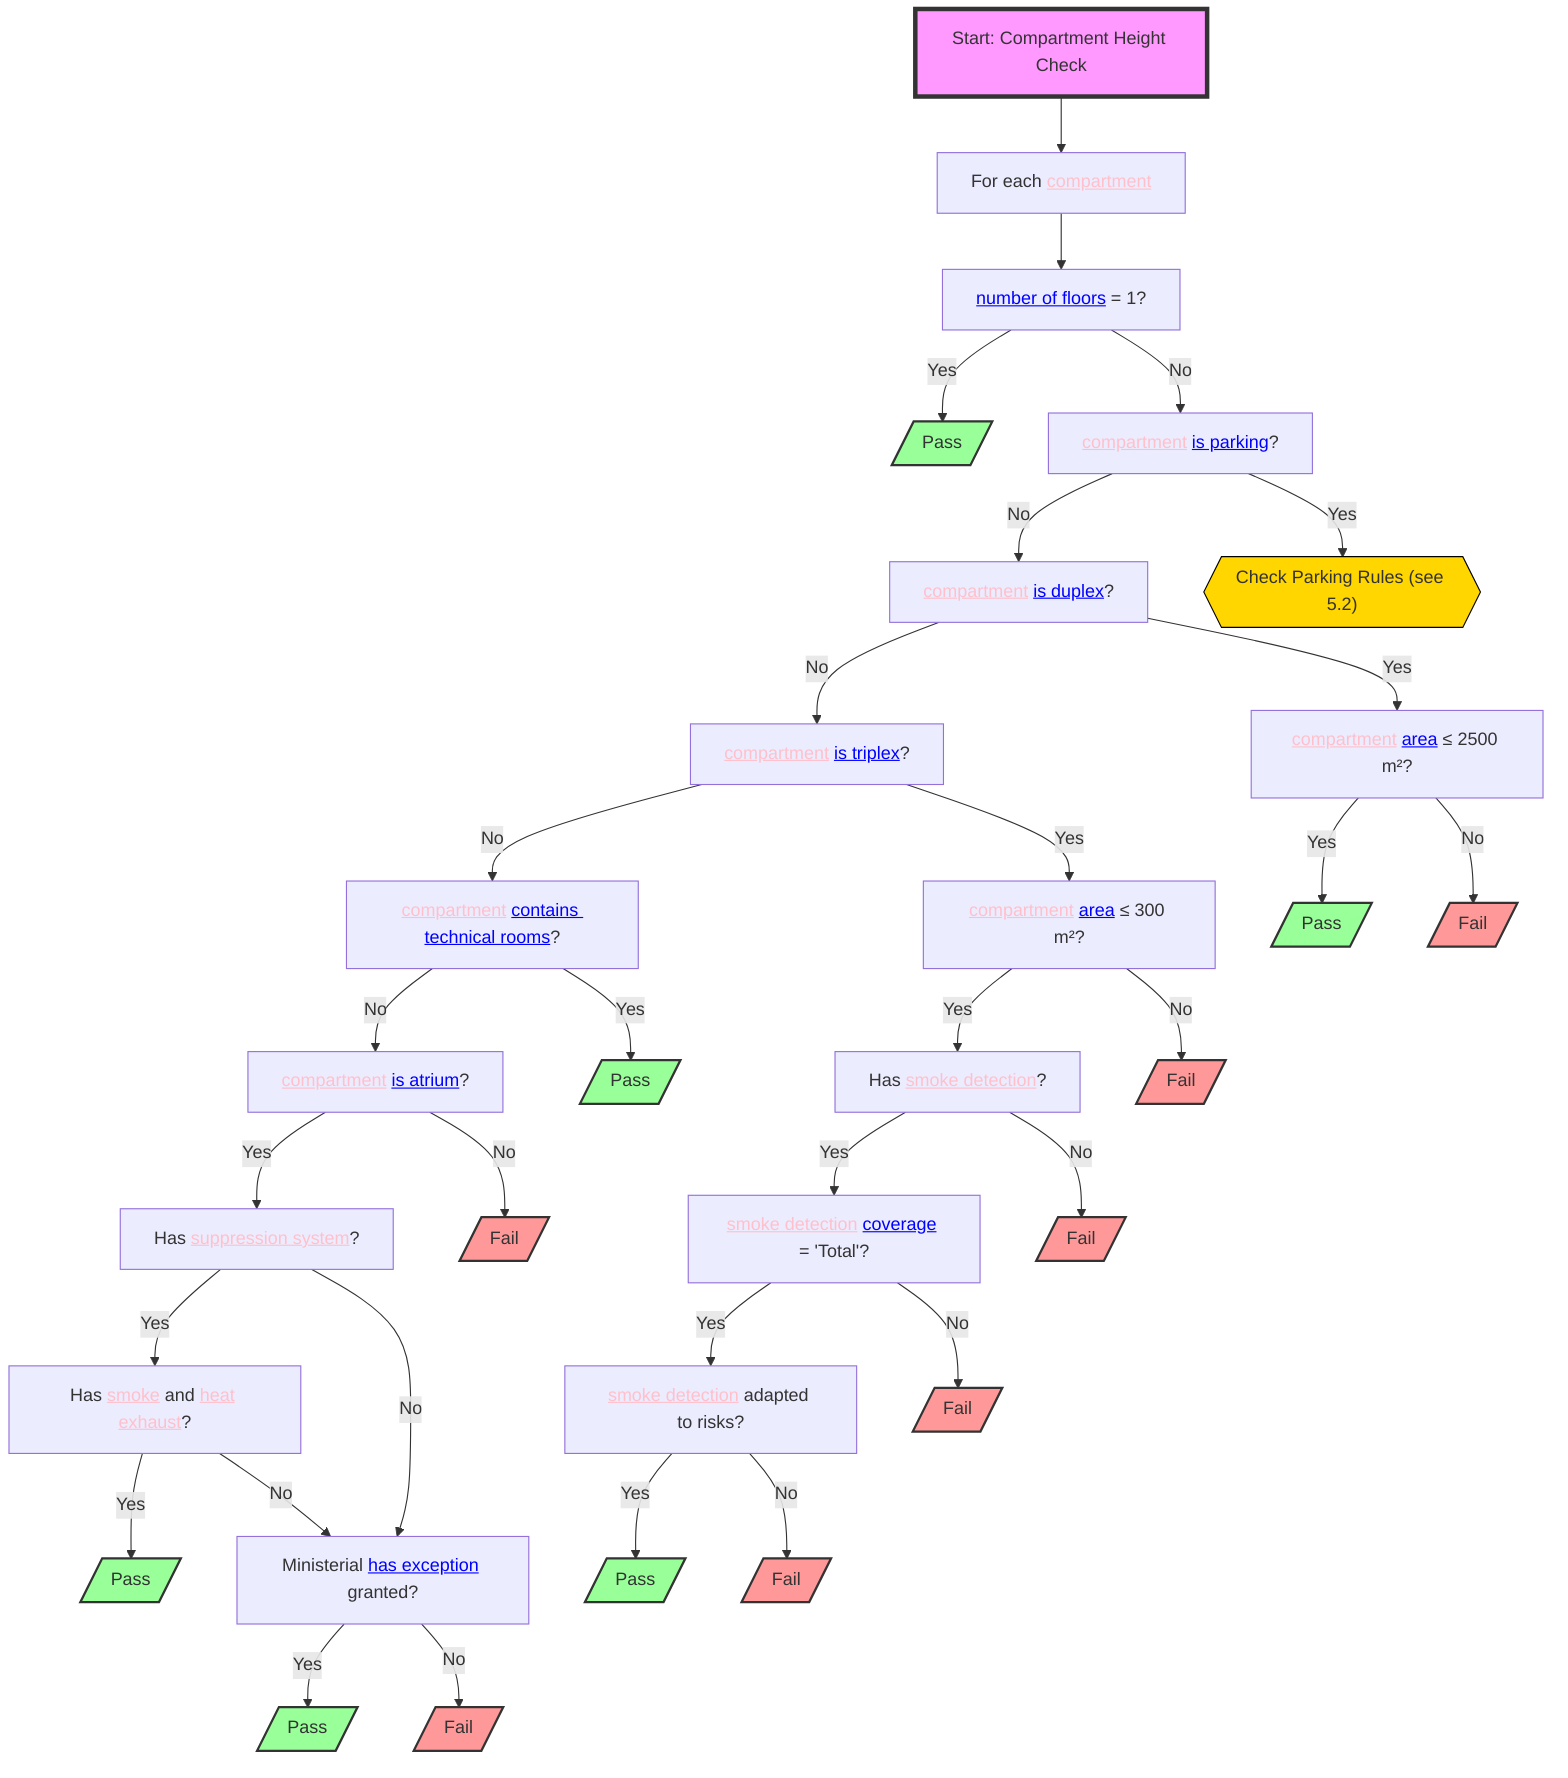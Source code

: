 flowchart TD
    S1["Start: Compartment Height Check"] --> A["For each <a href='https://ontology.firebim.be/ontology/fbo#Compartment' style='color:pink;'>compartment</a>"]
    A --> B["<a href='https://ontology.firebim.be/ontology/fbo#NumberOfFloors' style='color:blue;'>number of floors</a> = 1?"]
    B -- Yes --> C[/"Pass"/]
    B -- No --> E["<a href='https://ontology.firebim.be/ontology/fbo#Compartment' style='color:pink;'>compartment</a> <a href='https://ontology.firebim.be/ontology/fbo#IsParking' style='color:blue;'>is parking</a>?"]
    E -- No --> F["<a href='https://ontology.firebim.be/ontology/fbo#Compartment' style='color:pink;'>compartment</a> <a href='https://ontology.firebim.be/ontology/fbo#IsDuplex' style='color:blue;'>is duplex</a>?"]
    F -- No --> G["<a href='https://ontology.firebim.be/ontology/fbo#Compartment' style='color:pink;'>compartment</a> <a href='https://ontology.firebim.be/ontology/fbo#IsTriplex' style='color:blue;'>is triplex</a>?"]
    G -- No --> H["<a href='https://ontology.firebim.be/ontology/fbo#Compartment' style='color:pink;'>compartment</a> <a href='https://ontology.firebim.be/ontology/fbo#ContainsTechnicalRooms' style='color:blue;'>contains technical rooms</a>?"]
    H -- No --> I["<a href='https://ontology.firebim.be/ontology/fbo#Compartment' style='color:pink;'>compartment</a> <a href='https://ontology.firebim.be/ontology/fbo#IsAtrium' style='color:blue;'>is atrium</a>?"]
    
    E -- Yes --> J["Check Parking Rules (see 5.2)"]
    
    F -- Yes --> L["<a href='https://ontology.firebim.be/ontology/fbo#Compartment' style='color:pink;'>compartment</a> <a href='https://ontology.firebim.be/ontology/fbo#Area' style='color:blue;'>area</a> ≤ 2500 m²?"]
    L -- Yes --> M[/"Pass"/]
    L -- No --> N[/"Fail"/]
    
    G -- Yes --> P["<a href='https://ontology.firebim.be/ontology/fbo#Compartment' style='color:pink;'>compartment</a> <a href='https://ontology.firebim.be/ontology/fbo#Area' style='color:blue;'>area</a> ≤ 300 m²?"]
    P -- Yes --> Q["Has <a href='https://ontology.firebim.be/ontology/fbo#SmokeDetection' style='color:pink;'>smoke detection</a>?"]
    Q -- Yes --> R["<a href='https://ontology.firebim.be/ontology/fbo#SmokeDetection' style='color:pink;'>smoke detection</a> <a href='https://ontology.firebim.be/ontology/fbo#Coverage' style='color:blue;'>coverage</a> = 'Total'?"]
    R -- Yes --> S["<a href='https://ontology.firebim.be/ontology/fbo#SmokeDetection' style='color:pink;'>smoke detection</a> adapted to risks?"]
    S -- Yes --> T[/"Pass"/]
    S -- No --> U[/"Fail"/]
    R -- No --> V[/"Fail"/]
    Q -- No --> W[/"Fail"/]
    P -- No --> X[/"Fail"/]
    
    H -- Yes --> Z[/"Pass"/]
    
    I -- Yes --> AB["Has <a href='https://ontology.firebim.be/ontology/fbo#SuppressionSystem' style='color:pink;'>suppression system</a>?"]
    AB -- Yes --> AC["Has <a href='https://ontology.firebim.be/ontology/fbo#Smoke' style='color:pink;'>smoke</a> and <a href='https://ontology.firebim.be/ontology/fbo#Heat' style='color:pink;'>heat</a> <a href='https://ontology.firebim.be/ontology/fbo#Exhaust' style='color:pink;'>exhaust</a>?"]
    AC -- Yes --> AD[/"Pass"/]
    AC -- No --> AE["Ministerial <a href='https://ontology.firebim.be/ontology/fbo#HasException' style='color:blue;'>has exception</a> granted?"]
    AB -- No --> AE
    AE -- Yes --> AF[/"Pass"/]
    AE -- No --> AG[/"Fail"/]
    I -- No --> AH[/"Fail"/]

    J@{ shape: hex}
    S1:::startClass
    C:::passClass
    M:::passClass
    N:::failClass
    T:::passClass
    U:::failClass
    V:::failClass
    W:::failClass
    X:::failClass
    Z:::passClass
    AD:::passClass
    AF:::passClass
    AG:::failClass
    AH:::failClass

    classDef startClass fill:#f9f,stroke:#333,stroke-width:4px
    classDef passClass fill:#9f9,stroke:#333,stroke-width:2px
    classDef failClass fill:#f99,stroke:#333,stroke-width:2px
    style J stroke:#000000,stroke-width:1px,stroke-dasharray: 0,fill:#FFD600